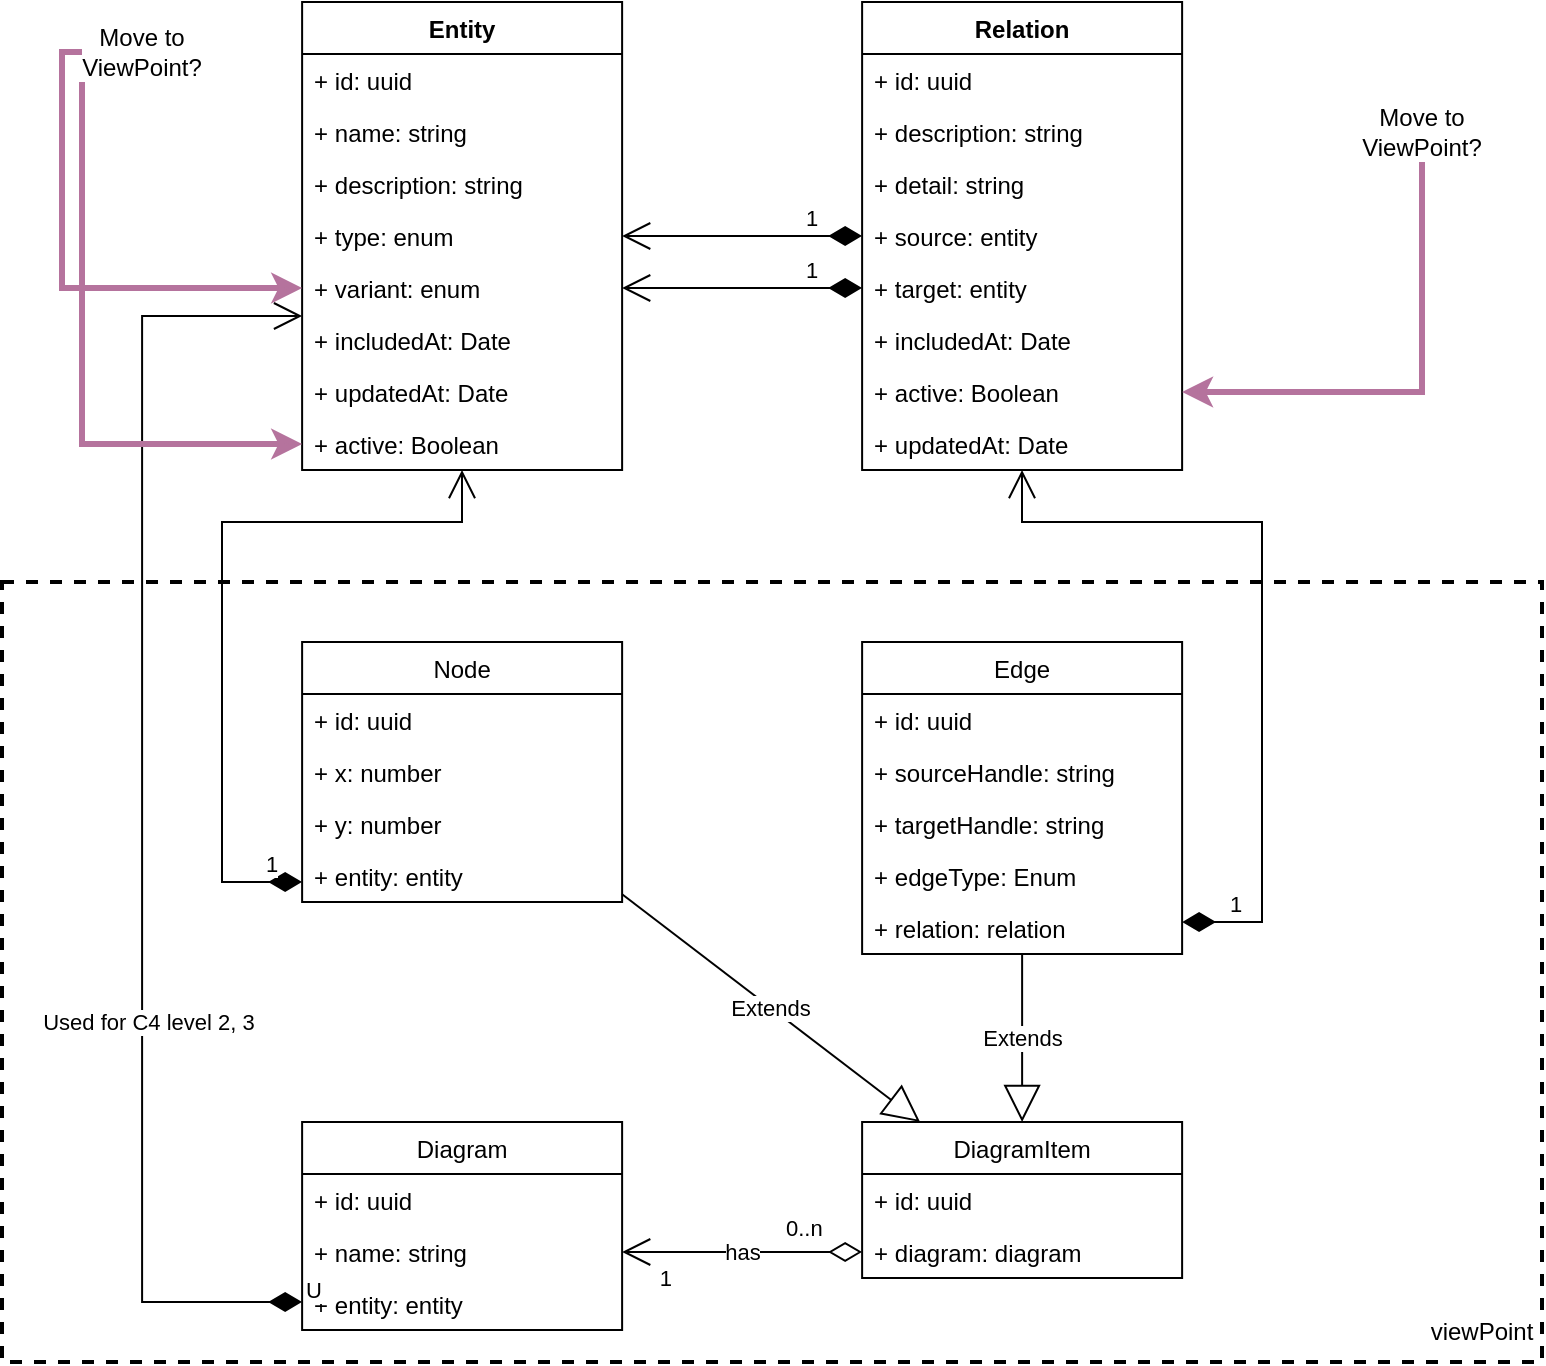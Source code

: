 <mxfile version="18.0.1" type="device"><diagram id="mmAUpQD3ylELATERHeT5" name="Page-1"><mxGraphModel dx="1796" dy="680" grid="1" gridSize="10" guides="1" tooltips="1" connect="1" arrows="1" fold="1" page="1" pageScale="1" pageWidth="850" pageHeight="1100" math="0" shadow="0"><root><mxCell id="0"/><mxCell id="1" parent="0"/><mxCell id="T6v0pwldo_zBCdLNgPwM-7" value="" style="rounded=0;whiteSpace=wrap;html=1;fillColor=none;dashed=1;strokeWidth=2;" vertex="1" parent="1"><mxGeometry x="-30" y="290" width="770" height="390" as="geometry"/></mxCell><mxCell id="WkL4lG4fV4KYfJ4f6us_-1" value="Entity" style="swimlane;fontStyle=1;align=center;verticalAlign=top;childLayout=stackLayout;horizontal=1;startSize=26;horizontalStack=0;resizeParent=1;resizeParentMax=0;resizeLast=0;collapsible=1;marginBottom=0;" parent="1" vertex="1"><mxGeometry x="120.06" width="160" height="234" as="geometry"><mxRectangle x="120.06" y="40" width="70" height="26" as="alternateBounds"/></mxGeometry></mxCell><mxCell id="WkL4lG4fV4KYfJ4f6us_-2" value="+ id: uuid" style="text;strokeColor=none;fillColor=none;align=left;verticalAlign=top;spacingLeft=4;spacingRight=4;overflow=hidden;rotatable=0;points=[[0,0.5],[1,0.5]];portConstraint=eastwest;" parent="WkL4lG4fV4KYfJ4f6us_-1" vertex="1"><mxGeometry y="26" width="160" height="26" as="geometry"/></mxCell><mxCell id="yqpnCSRdpN5g07DnJAGt-5" value="+ name: string" style="text;strokeColor=none;fillColor=none;align=left;verticalAlign=top;spacingLeft=4;spacingRight=4;overflow=hidden;rotatable=0;points=[[0,0.5],[1,0.5]];portConstraint=eastwest;" parent="WkL4lG4fV4KYfJ4f6us_-1" vertex="1"><mxGeometry y="52" width="160" height="26" as="geometry"/></mxCell><mxCell id="yqpnCSRdpN5g07DnJAGt-7" value="+ description: string" style="text;strokeColor=none;fillColor=none;align=left;verticalAlign=top;spacingLeft=4;spacingRight=4;overflow=hidden;rotatable=0;points=[[0,0.5],[1,0.5]];portConstraint=eastwest;" parent="WkL4lG4fV4KYfJ4f6us_-1" vertex="1"><mxGeometry y="78" width="160" height="26" as="geometry"/></mxCell><mxCell id="yqpnCSRdpN5g07DnJAGt-8" value="+ type: enum" style="text;strokeColor=none;fillColor=none;align=left;verticalAlign=top;spacingLeft=4;spacingRight=4;overflow=hidden;rotatable=0;points=[[0,0.5],[1,0.5]];portConstraint=eastwest;" parent="WkL4lG4fV4KYfJ4f6us_-1" vertex="1"><mxGeometry y="104" width="160" height="26" as="geometry"/></mxCell><mxCell id="yqpnCSRdpN5g07DnJAGt-9" value="+ variant: enum" style="text;strokeColor=none;fillColor=none;align=left;verticalAlign=top;spacingLeft=4;spacingRight=4;overflow=hidden;rotatable=0;points=[[0,0.5],[1,0.5]];portConstraint=eastwest;" parent="WkL4lG4fV4KYfJ4f6us_-1" vertex="1"><mxGeometry y="130" width="160" height="26" as="geometry"/></mxCell><mxCell id="yqpnCSRdpN5g07DnJAGt-10" value="+ includedAt: Date" style="text;strokeColor=none;fillColor=none;align=left;verticalAlign=top;spacingLeft=4;spacingRight=4;overflow=hidden;rotatable=0;points=[[0,0.5],[1,0.5]];portConstraint=eastwest;" parent="WkL4lG4fV4KYfJ4f6us_-1" vertex="1"><mxGeometry y="156" width="160" height="26" as="geometry"/></mxCell><mxCell id="yqpnCSRdpN5g07DnJAGt-11" value="+ updatedAt: Date" style="text;strokeColor=none;fillColor=none;align=left;verticalAlign=top;spacingLeft=4;spacingRight=4;overflow=hidden;rotatable=0;points=[[0,0.5],[1,0.5]];portConstraint=eastwest;" parent="WkL4lG4fV4KYfJ4f6us_-1" vertex="1"><mxGeometry y="182" width="160" height="26" as="geometry"/></mxCell><mxCell id="yqpnCSRdpN5g07DnJAGt-12" value="+ active: Boolean" style="text;strokeColor=none;fillColor=none;align=left;verticalAlign=top;spacingLeft=4;spacingRight=4;overflow=hidden;rotatable=0;points=[[0,0.5],[1,0.5]];portConstraint=eastwest;" parent="WkL4lG4fV4KYfJ4f6us_-1" vertex="1"><mxGeometry y="208" width="160" height="26" as="geometry"/></mxCell><mxCell id="yqpnCSRdpN5g07DnJAGt-13" value="Relation" style="swimlane;fontStyle=1;align=center;verticalAlign=top;childLayout=stackLayout;horizontal=1;startSize=26;horizontalStack=0;resizeParent=1;resizeParentMax=0;resizeLast=0;collapsible=1;marginBottom=0;" parent="1" vertex="1"><mxGeometry x="400.06" width="160" height="234" as="geometry"/></mxCell><mxCell id="yqpnCSRdpN5g07DnJAGt-14" value="+ id: uuid" style="text;strokeColor=none;fillColor=none;align=left;verticalAlign=top;spacingLeft=4;spacingRight=4;overflow=hidden;rotatable=0;points=[[0,0.5],[1,0.5]];portConstraint=eastwest;" parent="yqpnCSRdpN5g07DnJAGt-13" vertex="1"><mxGeometry y="26" width="160" height="26" as="geometry"/></mxCell><mxCell id="yqpnCSRdpN5g07DnJAGt-17" value="+ description: string" style="text;strokeColor=none;fillColor=none;align=left;verticalAlign=top;spacingLeft=4;spacingRight=4;overflow=hidden;rotatable=0;points=[[0,0.5],[1,0.5]];portConstraint=eastwest;" parent="yqpnCSRdpN5g07DnJAGt-13" vertex="1"><mxGeometry y="52" width="160" height="26" as="geometry"/></mxCell><mxCell id="yqpnCSRdpN5g07DnJAGt-18" value="+ detail: string" style="text;strokeColor=none;fillColor=none;align=left;verticalAlign=top;spacingLeft=4;spacingRight=4;overflow=hidden;rotatable=0;points=[[0,0.5],[1,0.5]];portConstraint=eastwest;" parent="yqpnCSRdpN5g07DnJAGt-13" vertex="1"><mxGeometry y="78" width="160" height="26" as="geometry"/></mxCell><mxCell id="yqpnCSRdpN5g07DnJAGt-22" value="+ source: entity" style="text;strokeColor=none;fillColor=none;align=left;verticalAlign=top;spacingLeft=4;spacingRight=4;overflow=hidden;rotatable=0;points=[[0,0.5],[1,0.5]];portConstraint=eastwest;" parent="yqpnCSRdpN5g07DnJAGt-13" vertex="1"><mxGeometry y="104" width="160" height="26" as="geometry"/></mxCell><mxCell id="yqpnCSRdpN5g07DnJAGt-23" value="+ target: entity" style="text;strokeColor=none;fillColor=none;align=left;verticalAlign=top;spacingLeft=4;spacingRight=4;overflow=hidden;rotatable=0;points=[[0,0.5],[1,0.5]];portConstraint=eastwest;" parent="yqpnCSRdpN5g07DnJAGt-13" vertex="1"><mxGeometry y="130" width="160" height="26" as="geometry"/></mxCell><mxCell id="yqpnCSRdpN5g07DnJAGt-24" value="+ includedAt: Date" style="text;strokeColor=none;fillColor=none;align=left;verticalAlign=top;spacingLeft=4;spacingRight=4;overflow=hidden;rotatable=0;points=[[0,0.5],[1,0.5]];portConstraint=eastwest;" parent="yqpnCSRdpN5g07DnJAGt-13" vertex="1"><mxGeometry y="156" width="160" height="26" as="geometry"/></mxCell><mxCell id="yqpnCSRdpN5g07DnJAGt-26" value="+ active: Boolean" style="text;strokeColor=none;fillColor=none;align=left;verticalAlign=top;spacingLeft=4;spacingRight=4;overflow=hidden;rotatable=0;points=[[0,0.5],[1,0.5]];portConstraint=eastwest;" parent="yqpnCSRdpN5g07DnJAGt-13" vertex="1"><mxGeometry y="182" width="160" height="26" as="geometry"/></mxCell><mxCell id="yqpnCSRdpN5g07DnJAGt-25" value="+ updatedAt: Date" style="text;strokeColor=none;fillColor=none;align=left;verticalAlign=top;spacingLeft=4;spacingRight=4;overflow=hidden;rotatable=0;points=[[0,0.5],[1,0.5]];portConstraint=eastwest;" parent="yqpnCSRdpN5g07DnJAGt-13" vertex="1"><mxGeometry y="208" width="160" height="26" as="geometry"/></mxCell><mxCell id="yqpnCSRdpN5g07DnJAGt-27" value="1" style="endArrow=open;html=1;endSize=12;startArrow=diamondThin;startSize=14;startFill=1;edgeStyle=orthogonalEdgeStyle;align=left;verticalAlign=bottom;rounded=0;" parent="1" source="yqpnCSRdpN5g07DnJAGt-22" target="WkL4lG4fV4KYfJ4f6us_-1" edge="1"><mxGeometry x="-0.5" relative="1" as="geometry"><mxPoint x="320.06" y="-90" as="sourcePoint"/><mxPoint x="480.06" y="-90" as="targetPoint"/><mxPoint as="offset"/></mxGeometry></mxCell><mxCell id="yqpnCSRdpN5g07DnJAGt-28" value="1" style="endArrow=open;html=1;endSize=12;startArrow=diamondThin;startSize=14;startFill=1;edgeStyle=orthogonalEdgeStyle;align=left;verticalAlign=bottom;rounded=0;" parent="1" source="yqpnCSRdpN5g07DnJAGt-23" target="WkL4lG4fV4KYfJ4f6us_-1" edge="1"><mxGeometry x="-0.5" relative="1" as="geometry"><mxPoint x="480.06" y="127" as="sourcePoint"/><mxPoint x="280.06" y="127" as="targetPoint"/><Array as="points"><mxPoint x="320.06" y="143"/><mxPoint x="320.06" y="143"/></Array><mxPoint as="offset"/></mxGeometry></mxCell><mxCell id="yqpnCSRdpN5g07DnJAGt-29" value="DiagramItem" style="swimlane;fontStyle=0;childLayout=stackLayout;horizontal=1;startSize=26;fillColor=none;horizontalStack=0;resizeParent=1;resizeParentMax=0;resizeLast=0;collapsible=1;marginBottom=0;" parent="1" vertex="1"><mxGeometry x="400.06" y="560" width="160" height="78" as="geometry"/></mxCell><mxCell id="yqpnCSRdpN5g07DnJAGt-33" value="+ id: uuid" style="text;strokeColor=none;fillColor=none;align=left;verticalAlign=top;spacingLeft=4;spacingRight=4;overflow=hidden;rotatable=0;points=[[0,0.5],[1,0.5]];portConstraint=eastwest;" parent="yqpnCSRdpN5g07DnJAGt-29" vertex="1"><mxGeometry y="26" width="160" height="26" as="geometry"/></mxCell><mxCell id="yqpnCSRdpN5g07DnJAGt-51" value="+ diagram: diagram" style="text;strokeColor=none;fillColor=none;align=left;verticalAlign=top;spacingLeft=4;spacingRight=4;overflow=hidden;rotatable=0;points=[[0,0.5],[1,0.5]];portConstraint=eastwest;" parent="yqpnCSRdpN5g07DnJAGt-29" vertex="1"><mxGeometry y="52" width="160" height="26" as="geometry"/></mxCell><mxCell id="yqpnCSRdpN5g07DnJAGt-34" value="Node" style="swimlane;fontStyle=0;childLayout=stackLayout;horizontal=1;startSize=26;fillColor=none;horizontalStack=0;resizeParent=1;resizeParentMax=0;resizeLast=0;collapsible=1;marginBottom=0;" parent="1" vertex="1"><mxGeometry x="120.06" y="320" width="160" height="130" as="geometry"/></mxCell><mxCell id="yqpnCSRdpN5g07DnJAGt-57" value="+ id: uuid" style="text;strokeColor=none;fillColor=none;align=left;verticalAlign=top;spacingLeft=4;spacingRight=4;overflow=hidden;rotatable=0;points=[[0,0.5],[1,0.5]];portConstraint=eastwest;" parent="yqpnCSRdpN5g07DnJAGt-34" vertex="1"><mxGeometry y="26" width="160" height="26" as="geometry"/></mxCell><mxCell id="yqpnCSRdpN5g07DnJAGt-35" value="+ x: number" style="text;strokeColor=none;fillColor=none;align=left;verticalAlign=top;spacingLeft=4;spacingRight=4;overflow=hidden;rotatable=0;points=[[0,0.5],[1,0.5]];portConstraint=eastwest;" parent="yqpnCSRdpN5g07DnJAGt-34" vertex="1"><mxGeometry y="52" width="160" height="26" as="geometry"/></mxCell><mxCell id="yqpnCSRdpN5g07DnJAGt-36" value="+ y: number" style="text;strokeColor=none;fillColor=none;align=left;verticalAlign=top;spacingLeft=4;spacingRight=4;overflow=hidden;rotatable=0;points=[[0,0.5],[1,0.5]];portConstraint=eastwest;" parent="yqpnCSRdpN5g07DnJAGt-34" vertex="1"><mxGeometry y="78" width="160" height="26" as="geometry"/></mxCell><mxCell id="yqpnCSRdpN5g07DnJAGt-59" value="+ entity: entity" style="text;strokeColor=none;fillColor=none;align=left;verticalAlign=top;spacingLeft=4;spacingRight=4;overflow=hidden;rotatable=0;points=[[0,0.5],[1,0.5]];portConstraint=eastwest;" parent="yqpnCSRdpN5g07DnJAGt-34" vertex="1"><mxGeometry y="104" width="160" height="26" as="geometry"/></mxCell><mxCell id="yqpnCSRdpN5g07DnJAGt-39" value="Edge" style="swimlane;fontStyle=0;childLayout=stackLayout;horizontal=1;startSize=26;fillColor=none;horizontalStack=0;resizeParent=1;resizeParentMax=0;resizeLast=0;collapsible=1;marginBottom=0;" parent="1" vertex="1"><mxGeometry x="400.06" y="320" width="160" height="156" as="geometry"/></mxCell><mxCell id="yqpnCSRdpN5g07DnJAGt-58" value="+ id: uuid" style="text;strokeColor=none;fillColor=none;align=left;verticalAlign=top;spacingLeft=4;spacingRight=4;overflow=hidden;rotatable=0;points=[[0,0.5],[1,0.5]];portConstraint=eastwest;" parent="yqpnCSRdpN5g07DnJAGt-39" vertex="1"><mxGeometry y="26" width="160" height="26" as="geometry"/></mxCell><mxCell id="yqpnCSRdpN5g07DnJAGt-40" value="+ sourceHandle: string" style="text;strokeColor=none;fillColor=none;align=left;verticalAlign=top;spacingLeft=4;spacingRight=4;overflow=hidden;rotatable=0;points=[[0,0.5],[1,0.5]];portConstraint=eastwest;" parent="yqpnCSRdpN5g07DnJAGt-39" vertex="1"><mxGeometry y="52" width="160" height="26" as="geometry"/></mxCell><mxCell id="yqpnCSRdpN5g07DnJAGt-41" value="+ targetHandle: string" style="text;strokeColor=none;fillColor=none;align=left;verticalAlign=top;spacingLeft=4;spacingRight=4;overflow=hidden;rotatable=0;points=[[0,0.5],[1,0.5]];portConstraint=eastwest;" parent="yqpnCSRdpN5g07DnJAGt-39" vertex="1"><mxGeometry y="78" width="160" height="26" as="geometry"/></mxCell><mxCell id="yqpnCSRdpN5g07DnJAGt-42" value="+ edgeType: Enum" style="text;strokeColor=none;fillColor=none;align=left;verticalAlign=top;spacingLeft=4;spacingRight=4;overflow=hidden;rotatable=0;points=[[0,0.5],[1,0.5]];portConstraint=eastwest;" parent="yqpnCSRdpN5g07DnJAGt-39" vertex="1"><mxGeometry y="104" width="160" height="26" as="geometry"/></mxCell><mxCell id="yqpnCSRdpN5g07DnJAGt-61" value="+ relation: relation" style="text;strokeColor=none;fillColor=none;align=left;verticalAlign=top;spacingLeft=4;spacingRight=4;overflow=hidden;rotatable=0;points=[[0,0.5],[1,0.5]];portConstraint=eastwest;" parent="yqpnCSRdpN5g07DnJAGt-39" vertex="1"><mxGeometry y="130" width="160" height="26" as="geometry"/></mxCell><mxCell id="yqpnCSRdpN5g07DnJAGt-44" value="Extends" style="endArrow=block;endSize=16;endFill=0;html=1;rounded=0;" parent="1" source="yqpnCSRdpN5g07DnJAGt-34" target="yqpnCSRdpN5g07DnJAGt-29" edge="1"><mxGeometry width="160" relative="1" as="geometry"><mxPoint x="200.06" y="350" as="sourcePoint"/><mxPoint x="80.06" y="510" as="targetPoint"/></mxGeometry></mxCell><mxCell id="yqpnCSRdpN5g07DnJAGt-45" value="Extends" style="endArrow=block;endSize=16;endFill=0;html=1;rounded=0;" parent="1" source="yqpnCSRdpN5g07DnJAGt-39" target="yqpnCSRdpN5g07DnJAGt-29" edge="1"><mxGeometry width="160" relative="1" as="geometry"><mxPoint x="231.797" y="454" as="sourcePoint"/><mxPoint x="290.389" y="550" as="targetPoint"/></mxGeometry></mxCell><mxCell id="yqpnCSRdpN5g07DnJAGt-46" value="Diagram" style="swimlane;fontStyle=0;childLayout=stackLayout;horizontal=1;startSize=26;fillColor=none;horizontalStack=0;resizeParent=1;resizeParentMax=0;resizeLast=0;collapsible=1;marginBottom=0;" parent="1" vertex="1"><mxGeometry x="120.06" y="560" width="160" height="104" as="geometry"/></mxCell><mxCell id="yqpnCSRdpN5g07DnJAGt-47" value="+ id: uuid" style="text;strokeColor=none;fillColor=none;align=left;verticalAlign=top;spacingLeft=4;spacingRight=4;overflow=hidden;rotatable=0;points=[[0,0.5],[1,0.5]];portConstraint=eastwest;" parent="yqpnCSRdpN5g07DnJAGt-46" vertex="1"><mxGeometry y="26" width="160" height="26" as="geometry"/></mxCell><mxCell id="yqpnCSRdpN5g07DnJAGt-48" value="+ name: string" style="text;strokeColor=none;fillColor=none;align=left;verticalAlign=top;spacingLeft=4;spacingRight=4;overflow=hidden;rotatable=0;points=[[0,0.5],[1,0.5]];portConstraint=eastwest;" parent="yqpnCSRdpN5g07DnJAGt-46" vertex="1"><mxGeometry y="52" width="160" height="26" as="geometry"/></mxCell><mxCell id="yqpnCSRdpN5g07DnJAGt-55" value="+ entity: entity" style="text;strokeColor=none;fillColor=none;align=left;verticalAlign=top;spacingLeft=4;spacingRight=4;overflow=hidden;rotatable=0;points=[[0,0.5],[1,0.5]];portConstraint=eastwest;" parent="yqpnCSRdpN5g07DnJAGt-46" vertex="1"><mxGeometry y="78" width="160" height="26" as="geometry"/></mxCell><mxCell id="yqpnCSRdpN5g07DnJAGt-52" value="has" style="endArrow=open;html=1;endSize=12;startArrow=diamondThin;startSize=14;startFill=0;edgeStyle=orthogonalEdgeStyle;rounded=0;" parent="1" source="yqpnCSRdpN5g07DnJAGt-51" target="yqpnCSRdpN5g07DnJAGt-46" edge="1"><mxGeometry relative="1" as="geometry"><mxPoint x="340.06" y="560" as="sourcePoint"/><mxPoint x="500.06" y="560" as="targetPoint"/><Array as="points"><mxPoint x="310.06" y="625"/><mxPoint x="310.06" y="625"/></Array></mxGeometry></mxCell><mxCell id="yqpnCSRdpN5g07DnJAGt-53" value="0..n" style="edgeLabel;resizable=0;html=1;align=left;verticalAlign=top;" parent="yqpnCSRdpN5g07DnJAGt-52" connectable="0" vertex="1"><mxGeometry x="-1" relative="1" as="geometry"><mxPoint x="-40" y="-25" as="offset"/></mxGeometry></mxCell><mxCell id="yqpnCSRdpN5g07DnJAGt-54" value="1" style="edgeLabel;resizable=0;html=1;align=right;verticalAlign=top;" parent="yqpnCSRdpN5g07DnJAGt-52" connectable="0" vertex="1"><mxGeometry x="1" relative="1" as="geometry"><mxPoint x="25" as="offset"/></mxGeometry></mxCell><mxCell id="yqpnCSRdpN5g07DnJAGt-56" value="U" style="endArrow=open;html=1;endSize=12;startArrow=diamondThin;startSize=14;startFill=1;edgeStyle=orthogonalEdgeStyle;align=left;verticalAlign=bottom;rounded=0;" parent="1" source="yqpnCSRdpN5g07DnJAGt-55" target="WkL4lG4fV4KYfJ4f6us_-1" edge="1"><mxGeometry x="-1" y="3" relative="1" as="geometry"><mxPoint x="80.06" y="420" as="sourcePoint"/><mxPoint x="240.06" y="420" as="targetPoint"/><Array as="points"><mxPoint x="40.06" y="650"/><mxPoint x="40.06" y="157"/></Array></mxGeometry></mxCell><mxCell id="T6v0pwldo_zBCdLNgPwM-1" value="Used for C4 level 2, 3" style="edgeLabel;html=1;align=center;verticalAlign=middle;resizable=0;points=[];" vertex="1" connectable="0" parent="yqpnCSRdpN5g07DnJAGt-56"><mxGeometry x="0.041" y="-3" relative="1" as="geometry"><mxPoint y="120" as="offset"/></mxGeometry></mxCell><mxCell id="yqpnCSRdpN5g07DnJAGt-60" value="1" style="endArrow=open;html=1;endSize=12;startArrow=diamondThin;startSize=14;startFill=1;edgeStyle=orthogonalEdgeStyle;align=left;verticalAlign=bottom;rounded=0;" parent="1" source="yqpnCSRdpN5g07DnJAGt-59" target="WkL4lG4fV4KYfJ4f6us_-1" edge="1"><mxGeometry x="-0.888" relative="1" as="geometry"><mxPoint x="-39.94" y="674.0" as="sourcePoint"/><mxPoint x="120.06" y="167" as="targetPoint"/><Array as="points"><mxPoint x="80" y="440"/><mxPoint x="80" y="260"/><mxPoint x="200" y="260"/></Array><mxPoint as="offset"/></mxGeometry></mxCell><mxCell id="yqpnCSRdpN5g07DnJAGt-62" value="1" style="endArrow=open;html=1;endSize=12;startArrow=diamondThin;startSize=14;startFill=1;edgeStyle=orthogonalEdgeStyle;align=left;verticalAlign=bottom;rounded=0;" parent="1" source="yqpnCSRdpN5g07DnJAGt-61" target="yqpnCSRdpN5g07DnJAGt-13" edge="1"><mxGeometry x="-0.888" relative="1" as="geometry"><mxPoint x="120.06" y="467.034" as="sourcePoint"/><mxPoint x="120.06" y="250" as="targetPoint"/><Array as="points"><mxPoint x="600" y="460"/><mxPoint x="600" y="260"/><mxPoint x="480" y="260"/></Array><mxPoint as="offset"/></mxGeometry></mxCell><mxCell id="T6v0pwldo_zBCdLNgPwM-3" style="edgeStyle=orthogonalEdgeStyle;rounded=0;orthogonalLoop=1;jettySize=auto;html=1;strokeColor=#B5739D;strokeWidth=3;" edge="1" parent="1" source="T6v0pwldo_zBCdLNgPwM-2" target="yqpnCSRdpN5g07DnJAGt-9"><mxGeometry relative="1" as="geometry"><Array as="points"><mxPoint y="25"/><mxPoint y="143"/></Array></mxGeometry></mxCell><mxCell id="T6v0pwldo_zBCdLNgPwM-4" style="edgeStyle=orthogonalEdgeStyle;rounded=0;orthogonalLoop=1;jettySize=auto;html=1;strokeColor=#B5739D;strokeWidth=3;" edge="1" parent="1" source="T6v0pwldo_zBCdLNgPwM-2" target="yqpnCSRdpN5g07DnJAGt-12"><mxGeometry relative="1" as="geometry"><Array as="points"><mxPoint x="10" y="221"/></Array></mxGeometry></mxCell><mxCell id="T6v0pwldo_zBCdLNgPwM-2" value="Move to ViewPoint?" style="text;html=1;strokeColor=none;fillColor=none;align=center;verticalAlign=middle;whiteSpace=wrap;rounded=0;" vertex="1" parent="1"><mxGeometry x="10" y="10" width="60" height="30" as="geometry"/></mxCell><mxCell id="T6v0pwldo_zBCdLNgPwM-6" style="edgeStyle=orthogonalEdgeStyle;rounded=0;orthogonalLoop=1;jettySize=auto;html=1;strokeColor=#B5739D;strokeWidth=3;" edge="1" parent="1" source="T6v0pwldo_zBCdLNgPwM-5" target="yqpnCSRdpN5g07DnJAGt-26"><mxGeometry relative="1" as="geometry"/></mxCell><mxCell id="T6v0pwldo_zBCdLNgPwM-5" value="Move to ViewPoint?" style="text;html=1;strokeColor=none;fillColor=none;align=center;verticalAlign=middle;whiteSpace=wrap;rounded=0;" vertex="1" parent="1"><mxGeometry x="650" y="50" width="60" height="30" as="geometry"/></mxCell><mxCell id="T6v0pwldo_zBCdLNgPwM-10" value="viewPoint" style="text;html=1;strokeColor=none;fillColor=none;align=center;verticalAlign=middle;whiteSpace=wrap;rounded=0;" vertex="1" parent="1"><mxGeometry x="680" y="650" width="60" height="30" as="geometry"/></mxCell></root></mxGraphModel></diagram></mxfile>